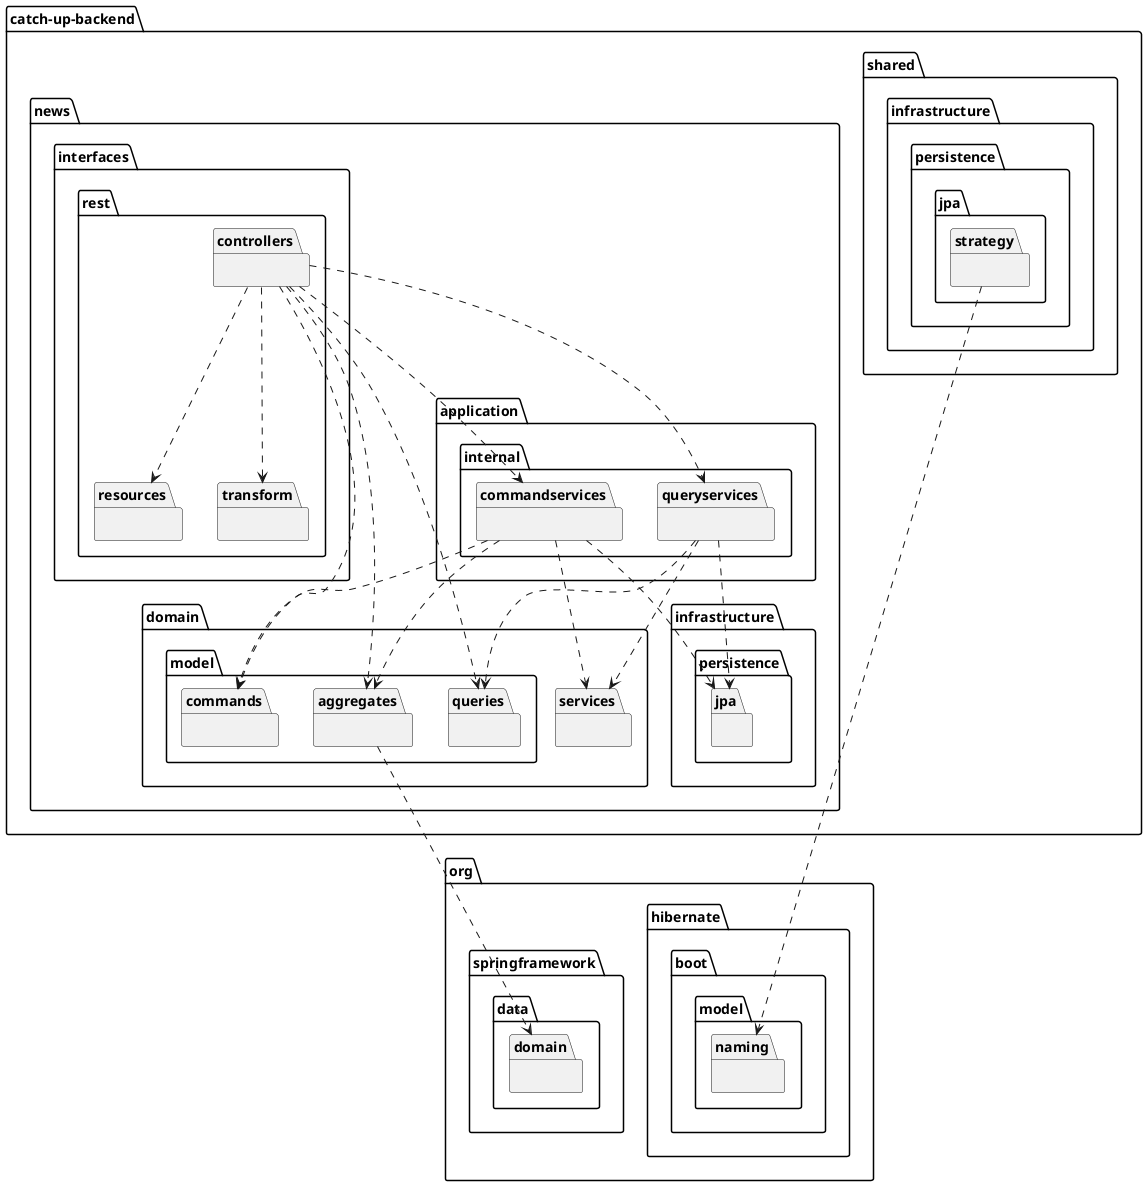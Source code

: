 @startuml
package catch-up-backend as catch_up_backend  {
    package news {
        package domain {
            package model {
                package aggregates {}
                package commands {}
                package queries {}
            }
            package services {}
        }
        package infrastructure.persistence {
            package jpa {}
        }
        package application.internal {
            package commandservices {}
            package queryservices {}
        }
        package interfaces.rest {
            package resources {}
            package transform {}
            package controllers {}
        }
    }
    package shared.infrastructure.persistence.jpa {
        package strategy {}
    }
}
package org.springframework.data {
    package domain {}
}
package org.hibernate.boot.model {
    package naming {}
}
aggregates ..> org.springframework.data.domain
commandservices ..> services
commandservices ..> catch_up_backend.news.infrastructure.persistence.jpa
commandservices ..> commands
commandservices ..> aggregates
queryservices ..> services
queryservices ..> catch_up_backend.news.infrastructure.persistence.jpa
queryservices ..> queries
controllers ..> resources
controllers ..> transform
controllers ..> aggregates
controllers ..> commands
controllers ..> queries
controllers ..> commandservices
controllers ..> queryservices
strategy ..> org.hibernate.boot.model.naming
@enduml